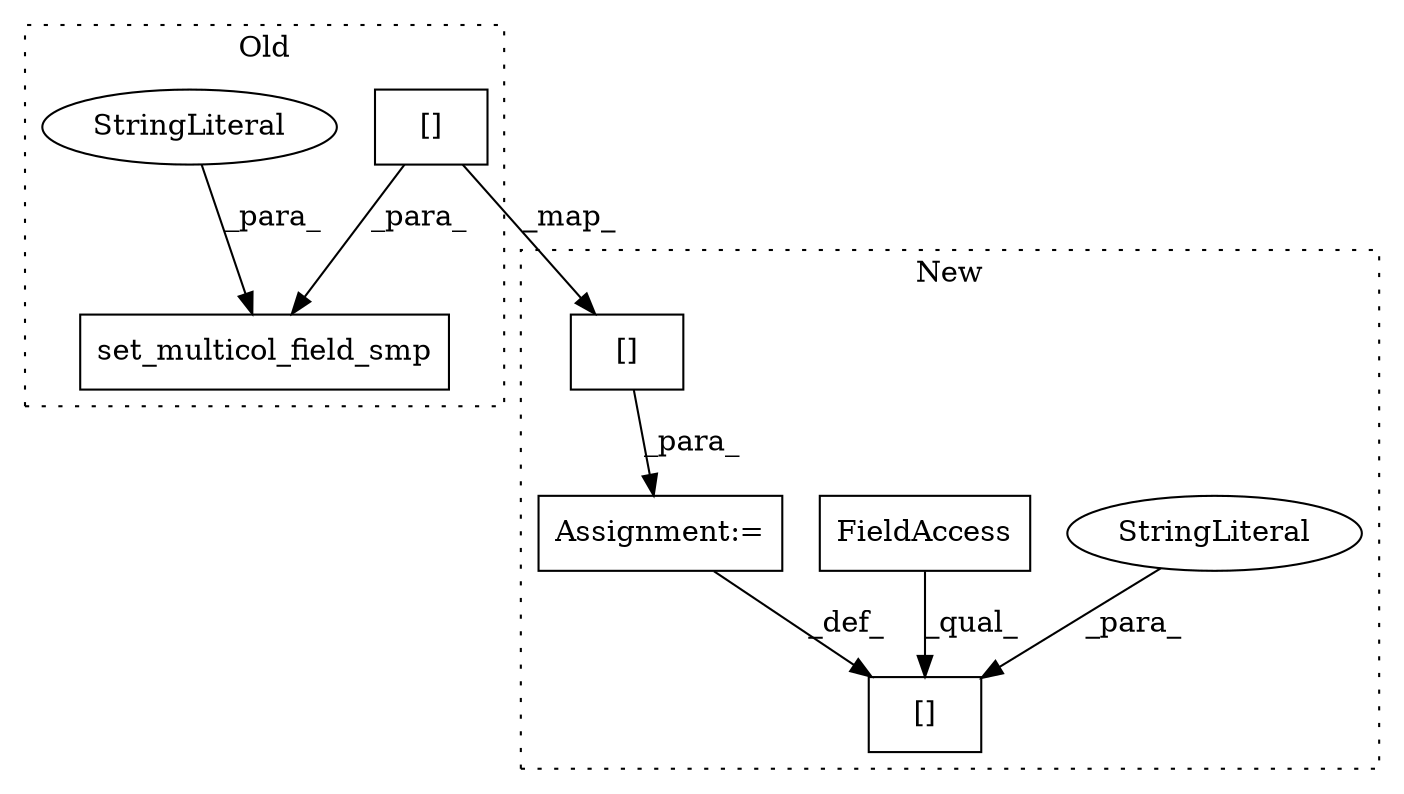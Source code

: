 digraph G {
subgraph cluster0 {
1 [label="set_multicol_field_smp" a="32" s="1532,1631" l="23,1" shape="box"];
3 [label="StringLiteral" a="45" s="1555" l="11" shape="ellipse"];
8 [label="[]" a="2" s="1567,1629" l="16,2" shape="box"];
label = "Old";
style="dotted";
}
subgraph cluster1 {
2 [label="[]" a="2" s="1526,1548" l="11,1" shape="box"];
4 [label="StringLiteral" a="45" s="1537" l="11" shape="ellipse"];
5 [label="FieldAccess" a="22" s="1526" l="10" shape="box"];
6 [label="Assignment:=" a="7" s="1549" l="1" shape="box"];
7 [label="[]" a="2" s="1550,1612" l="16,2" shape="box"];
label = "New";
style="dotted";
}
3 -> 1 [label="_para_"];
4 -> 2 [label="_para_"];
5 -> 2 [label="_qual_"];
6 -> 2 [label="_def_"];
7 -> 6 [label="_para_"];
8 -> 7 [label="_map_"];
8 -> 1 [label="_para_"];
}